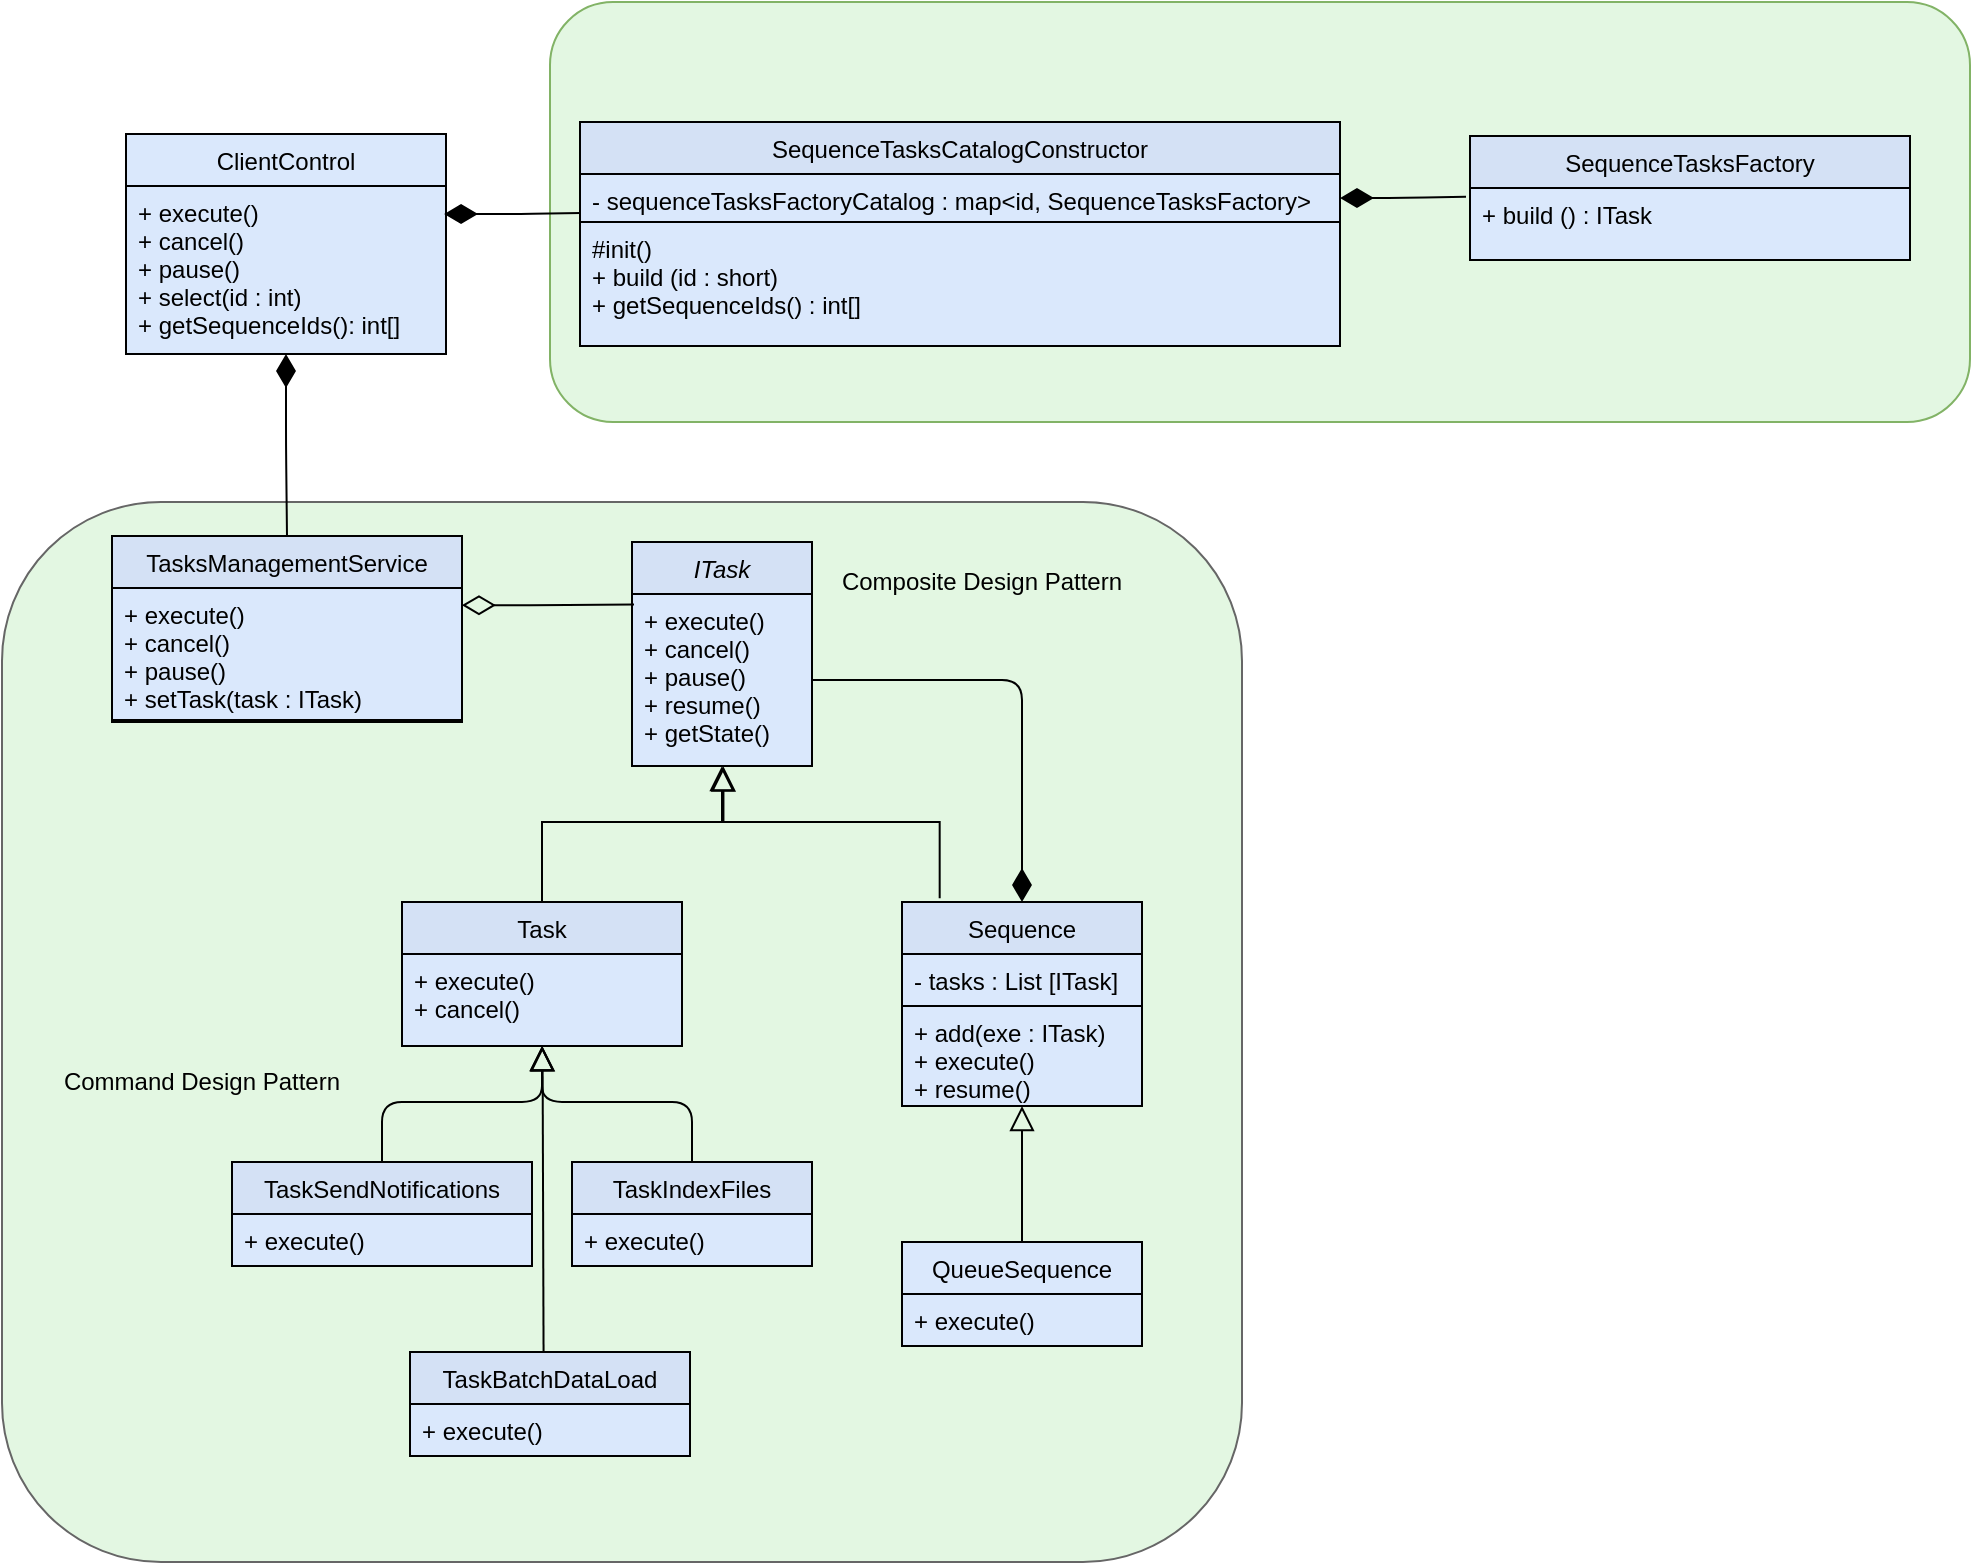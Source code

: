 <mxfile version="14.5.3" type="github">
  <diagram id="C5RBs43oDa-KdzZeNtuy" name="Page-1">
    <mxGraphModel dx="2152" dy="1904" grid="1" gridSize="10" guides="1" tooltips="1" connect="1" arrows="1" fold="1" page="1" pageScale="1" pageWidth="827" pageHeight="1169" math="0" shadow="0">
      <root>
        <mxCell id="WIyWlLk6GJQsqaUBKTNV-0" />
        <mxCell id="WIyWlLk6GJQsqaUBKTNV-1" parent="WIyWlLk6GJQsqaUBKTNV-0" />
        <mxCell id="v-YkRU_EQzXXgoIS1i0s-19" value="" style="rounded=1;whiteSpace=wrap;html=1;strokeColor=#666666;fontColor=#333333;fillColor=#E3F7E2;" vertex="1" parent="WIyWlLk6GJQsqaUBKTNV-1">
          <mxGeometry x="-54" y="100" width="620" height="530" as="geometry" />
        </mxCell>
        <mxCell id="v-YkRU_EQzXXgoIS1i0s-18" value="" style="rounded=1;whiteSpace=wrap;html=1;strokeColor=#82b366;fillColor=#E3F7E2;" vertex="1" parent="WIyWlLk6GJQsqaUBKTNV-1">
          <mxGeometry x="220" y="-150" width="710" height="210" as="geometry" />
        </mxCell>
        <mxCell id="zkfFHV4jXpPFQw0GAbJ--0" value="ITask" style="swimlane;fontStyle=2;align=center;verticalAlign=top;childLayout=stackLayout;horizontal=1;startSize=26;horizontalStack=0;resizeParent=1;resizeLast=0;collapsible=1;marginBottom=0;rounded=0;shadow=0;strokeWidth=1;fillColor=#D4E1F5;" parent="WIyWlLk6GJQsqaUBKTNV-1" vertex="1">
          <mxGeometry x="261" y="120" width="90" height="112" as="geometry">
            <mxRectangle x="230" y="140" width="160" height="26" as="alternateBounds" />
          </mxGeometry>
        </mxCell>
        <mxCell id="zkfFHV4jXpPFQw0GAbJ--5" value="+ execute()&#xa;+ cancel()&#xa;+ pause()&#xa;+ resume()&#xa;+ getState()" style="text;align=left;verticalAlign=top;spacingLeft=4;spacingRight=4;overflow=hidden;rotatable=0;points=[[0,0.5],[1,0.5]];portConstraint=eastwest;fillColor=#dae8fc;strokeColor=#000000;" parent="zkfFHV4jXpPFQw0GAbJ--0" vertex="1">
          <mxGeometry y="26" width="90" height="86" as="geometry" />
        </mxCell>
        <mxCell id="zkfFHV4jXpPFQw0GAbJ--6" value="Task" style="swimlane;fontStyle=0;align=center;verticalAlign=top;childLayout=stackLayout;horizontal=1;startSize=26;horizontalStack=0;resizeParent=1;resizeLast=0;collapsible=1;marginBottom=0;rounded=0;shadow=0;strokeWidth=1;fillColor=#D4E1F5;" parent="WIyWlLk6GJQsqaUBKTNV-1" vertex="1">
          <mxGeometry x="146" y="300" width="140" height="72" as="geometry">
            <mxRectangle x="130" y="380" width="160" height="26" as="alternateBounds" />
          </mxGeometry>
        </mxCell>
        <mxCell id="zkfFHV4jXpPFQw0GAbJ--10" value="+ execute()&#xa;+ cancel()" style="text;align=left;verticalAlign=top;spacingLeft=4;spacingRight=4;overflow=hidden;rotatable=0;points=[[0,0.5],[1,0.5]];portConstraint=eastwest;fontStyle=0;fillColor=#dae8fc;strokeColor=#000000;" parent="zkfFHV4jXpPFQw0GAbJ--6" vertex="1">
          <mxGeometry y="26" width="140" height="46" as="geometry" />
        </mxCell>
        <mxCell id="zkfFHV4jXpPFQw0GAbJ--12" value="" style="endArrow=block;endSize=10;endFill=0;shadow=0;strokeWidth=1;rounded=0;edgeStyle=elbowEdgeStyle;elbow=vertical;" parent="WIyWlLk6GJQsqaUBKTNV-1" source="zkfFHV4jXpPFQw0GAbJ--6" target="zkfFHV4jXpPFQw0GAbJ--0" edge="1">
          <mxGeometry width="160" relative="1" as="geometry">
            <mxPoint x="226" y="203" as="sourcePoint" />
            <mxPoint x="226" y="203" as="targetPoint" />
            <Array as="points">
              <mxPoint x="216" y="260" />
            </Array>
          </mxGeometry>
        </mxCell>
        <mxCell id="zkfFHV4jXpPFQw0GAbJ--13" value="TaskIndexFiles" style="swimlane;fontStyle=0;align=center;verticalAlign=top;childLayout=stackLayout;horizontal=1;startSize=26;horizontalStack=0;resizeParent=1;resizeLast=0;collapsible=1;marginBottom=0;rounded=0;shadow=0;strokeWidth=1;fillColor=#D4E1F5;" parent="WIyWlLk6GJQsqaUBKTNV-1" vertex="1">
          <mxGeometry x="231" y="430" width="120" height="52" as="geometry">
            <mxRectangle x="340" y="380" width="170" height="26" as="alternateBounds" />
          </mxGeometry>
        </mxCell>
        <mxCell id="j6-FKQegblNEumCKdTVI-0" value="+ execute()" style="text;align=left;verticalAlign=top;spacingLeft=4;spacingRight=4;overflow=hidden;rotatable=0;points=[[0,0.5],[1,0.5]];portConstraint=eastwest;fontStyle=0;fillColor=#dae8fc;strokeColor=#000000;" parent="zkfFHV4jXpPFQw0GAbJ--13" vertex="1">
          <mxGeometry y="26" width="120" height="26" as="geometry" />
        </mxCell>
        <mxCell id="j6-FKQegblNEumCKdTVI-1" value="TaskSendNotifications" style="swimlane;fontStyle=0;align=center;verticalAlign=top;childLayout=stackLayout;horizontal=1;startSize=26;horizontalStack=0;resizeParent=1;resizeLast=0;collapsible=1;marginBottom=0;rounded=0;shadow=0;strokeWidth=1;fillColor=#D4E1F5;" parent="WIyWlLk6GJQsqaUBKTNV-1" vertex="1">
          <mxGeometry x="61" y="430" width="150" height="52" as="geometry">
            <mxRectangle x="340" y="380" width="170" height="26" as="alternateBounds" />
          </mxGeometry>
        </mxCell>
        <mxCell id="j6-FKQegblNEumCKdTVI-3" value="+ execute()" style="text;align=left;verticalAlign=top;spacingLeft=4;spacingRight=4;overflow=hidden;rotatable=0;points=[[0,0.5],[1,0.5]];portConstraint=eastwest;fontStyle=0;fillColor=#dae8fc;strokeColor=#000000;" parent="j6-FKQegblNEumCKdTVI-1" vertex="1">
          <mxGeometry y="26" width="150" height="26" as="geometry" />
        </mxCell>
        <mxCell id="j6-FKQegblNEumCKdTVI-4" value="" style="endArrow=block;endSize=10;endFill=0;html=1;entryX=0.5;entryY=1;entryDx=0;entryDy=0;exitX=0.5;exitY=0;exitDx=0;exitDy=0;" parent="WIyWlLk6GJQsqaUBKTNV-1" source="j6-FKQegblNEumCKdTVI-1" target="zkfFHV4jXpPFQw0GAbJ--6" edge="1">
          <mxGeometry width="160" relative="1" as="geometry">
            <mxPoint x="386" y="700" as="sourcePoint" />
            <mxPoint x="546" y="700" as="targetPoint" />
            <Array as="points">
              <mxPoint x="136" y="400" />
              <mxPoint x="216" y="400" />
            </Array>
          </mxGeometry>
        </mxCell>
        <mxCell id="j6-FKQegblNEumCKdTVI-5" value="Sequence" style="swimlane;fontStyle=0;align=center;verticalAlign=top;childLayout=stackLayout;horizontal=1;startSize=26;horizontalStack=0;resizeParent=1;resizeLast=0;collapsible=1;marginBottom=0;rounded=0;shadow=0;strokeWidth=1;fillColor=#D4E1F5;" parent="WIyWlLk6GJQsqaUBKTNV-1" vertex="1">
          <mxGeometry x="396" y="300" width="120" height="102" as="geometry">
            <mxRectangle x="340" y="380" width="170" height="26" as="alternateBounds" />
          </mxGeometry>
        </mxCell>
        <mxCell id="j6-FKQegblNEumCKdTVI-8" value="- tasks : List [ITask]" style="text;align=left;verticalAlign=top;spacingLeft=4;spacingRight=4;overflow=hidden;rotatable=0;points=[[0,0.5],[1,0.5]];portConstraint=eastwest;fontStyle=0;fillColor=#dae8fc;strokeColor=#000000;" parent="j6-FKQegblNEumCKdTVI-5" vertex="1">
          <mxGeometry y="26" width="120" height="26" as="geometry" />
        </mxCell>
        <mxCell id="j6-FKQegblNEumCKdTVI-7" value="+ add(exe : ITask)&#xa;+ execute()&#xa;+ resume()&#xa;" style="text;align=left;verticalAlign=top;spacingLeft=4;spacingRight=4;overflow=hidden;rotatable=0;points=[[0,0.5],[1,0.5]];portConstraint=eastwest;fontStyle=0;fillColor=#dae8fc;strokeColor=#000000;" parent="j6-FKQegblNEumCKdTVI-5" vertex="1">
          <mxGeometry y="52" width="120" height="50" as="geometry" />
        </mxCell>
        <mxCell id="j6-FKQegblNEumCKdTVI-9" value="QueueSequence" style="swimlane;fontStyle=0;align=center;verticalAlign=top;childLayout=stackLayout;horizontal=1;startSize=26;horizontalStack=0;resizeParent=1;resizeLast=0;collapsible=1;marginBottom=0;rounded=0;shadow=0;strokeWidth=1;fillColor=#dae8fc;" parent="WIyWlLk6GJQsqaUBKTNV-1" vertex="1">
          <mxGeometry x="396" y="470" width="120" height="52" as="geometry">
            <mxRectangle x="340" y="380" width="170" height="26" as="alternateBounds" />
          </mxGeometry>
        </mxCell>
        <mxCell id="j6-FKQegblNEumCKdTVI-11" value="+ execute()" style="text;align=left;verticalAlign=top;spacingLeft=4;spacingRight=4;overflow=hidden;rotatable=0;points=[[0,0.5],[1,0.5]];portConstraint=eastwest;fontStyle=0;fillColor=#dae8fc;strokeColor=#000000;" parent="j6-FKQegblNEumCKdTVI-9" vertex="1">
          <mxGeometry y="26" width="120" height="26" as="geometry" />
        </mxCell>
        <mxCell id="j6-FKQegblNEumCKdTVI-12" value="" style="endArrow=block;endSize=10;endFill=0;html=1;entryX=0.5;entryY=1;entryDx=0;entryDy=0;exitX=0.5;exitY=0;exitDx=0;exitDy=0;" parent="WIyWlLk6GJQsqaUBKTNV-1" source="j6-FKQegblNEumCKdTVI-9" target="j6-FKQegblNEumCKdTVI-5" edge="1">
          <mxGeometry width="160" relative="1" as="geometry">
            <mxPoint x="226" y="380" as="sourcePoint" />
            <mxPoint x="386" y="380" as="targetPoint" />
          </mxGeometry>
        </mxCell>
        <mxCell id="j6-FKQegblNEumCKdTVI-13" value="" style="endArrow=block;endSize=10;endFill=0;html=1;entryX=0.5;entryY=1;entryDx=0;entryDy=0;exitX=0.5;exitY=0;exitDx=0;exitDy=0;" parent="WIyWlLk6GJQsqaUBKTNV-1" source="zkfFHV4jXpPFQw0GAbJ--13" target="zkfFHV4jXpPFQw0GAbJ--6" edge="1">
          <mxGeometry width="160" relative="1" as="geometry">
            <mxPoint x="171" y="440" as="sourcePoint" />
            <mxPoint x="191" y="380" as="targetPoint" />
            <Array as="points">
              <mxPoint x="291" y="400" />
              <mxPoint x="216" y="400" />
            </Array>
          </mxGeometry>
        </mxCell>
        <mxCell id="j6-FKQegblNEumCKdTVI-14" value="" style="endArrow=none;html=1;endSize=12;startArrow=diamondThin;startSize=14;startFill=1;edgeStyle=orthogonalEdgeStyle;align=left;verticalAlign=bottom;entryX=1;entryY=0.5;entryDx=0;entryDy=0;exitX=0.5;exitY=0;exitDx=0;exitDy=0;endFill=0;" parent="WIyWlLk6GJQsqaUBKTNV-1" source="j6-FKQegblNEumCKdTVI-5" target="zkfFHV4jXpPFQw0GAbJ--5" edge="1">
          <mxGeometry x="-1" y="3" relative="1" as="geometry">
            <mxPoint x="86" y="500" as="sourcePoint" />
            <mxPoint x="246" y="500" as="targetPoint" />
          </mxGeometry>
        </mxCell>
        <mxCell id="j6-FKQegblNEumCKdTVI-15" value="Composite Design Pattern" style="text;html=1;strokeColor=none;fillColor=none;align=center;verticalAlign=middle;whiteSpace=wrap;rounded=0;" parent="WIyWlLk6GJQsqaUBKTNV-1" vertex="1">
          <mxGeometry x="356" y="130" width="160" height="20" as="geometry" />
        </mxCell>
        <mxCell id="j6-FKQegblNEumCKdTVI-16" value="Command Design Pattern" style="text;html=1;strokeColor=none;fillColor=none;align=center;verticalAlign=middle;whiteSpace=wrap;rounded=0;" parent="WIyWlLk6GJQsqaUBKTNV-1" vertex="1">
          <mxGeometry x="-34" y="380" width="160" height="20" as="geometry" />
        </mxCell>
        <mxCell id="j6-FKQegblNEumCKdTVI-17" value="TaskBatchDataLoad" style="swimlane;fontStyle=0;align=center;verticalAlign=top;childLayout=stackLayout;horizontal=1;startSize=26;horizontalStack=0;resizeParent=1;resizeLast=0;collapsible=1;marginBottom=0;rounded=0;shadow=0;strokeWidth=1;fillColor=#D4E1F5;" parent="WIyWlLk6GJQsqaUBKTNV-1" vertex="1">
          <mxGeometry x="150" y="525" width="140" height="52" as="geometry">
            <mxRectangle x="130" y="380" width="160" height="26" as="alternateBounds" />
          </mxGeometry>
        </mxCell>
        <mxCell id="j6-FKQegblNEumCKdTVI-19" value="+ execute()" style="text;align=left;verticalAlign=top;spacingLeft=4;spacingRight=4;overflow=hidden;rotatable=0;points=[[0,0.5],[1,0.5]];portConstraint=eastwest;fontStyle=0;fillColor=#dae8fc;strokeColor=#000000;" parent="j6-FKQegblNEumCKdTVI-17" vertex="1">
          <mxGeometry y="26" width="140" height="26" as="geometry" />
        </mxCell>
        <mxCell id="j6-FKQegblNEumCKdTVI-20" value="" style="endArrow=block;endSize=10;endFill=0;html=1;exitX=0.477;exitY=-0.002;exitDx=0;exitDy=0;exitPerimeter=0;entryX=0.502;entryY=1.004;entryDx=0;entryDy=0;entryPerimeter=0;" parent="WIyWlLk6GJQsqaUBKTNV-1" source="j6-FKQegblNEumCKdTVI-17" edge="1" target="zkfFHV4jXpPFQw0GAbJ--10">
          <mxGeometry width="160" relative="1" as="geometry">
            <mxPoint x="196" y="420" as="sourcePoint" />
            <mxPoint x="216" y="370" as="targetPoint" />
          </mxGeometry>
        </mxCell>
        <mxCell id="j6-FKQegblNEumCKdTVI-21" value="TasksManagementService" style="swimlane;fontStyle=0;align=center;verticalAlign=top;childLayout=stackLayout;horizontal=1;startSize=26;horizontalStack=0;resizeParent=1;resizeLast=0;collapsible=1;marginBottom=0;rounded=0;shadow=0;strokeWidth=1;fillColor=#D4E1F5;" parent="WIyWlLk6GJQsqaUBKTNV-1" vertex="1">
          <mxGeometry x="1" y="117" width="175" height="93" as="geometry">
            <mxRectangle x="230" y="140" width="160" height="26" as="alternateBounds" />
          </mxGeometry>
        </mxCell>
        <mxCell id="j6-FKQegblNEumCKdTVI-23" value="+ execute()&#xa;+ cancel()&#xa;+ pause()&#xa;+ setTask(task : ITask)" style="text;align=left;verticalAlign=top;spacingLeft=4;spacingRight=4;overflow=hidden;rotatable=0;points=[[0,0.5],[1,0.5]];portConstraint=eastwest;fillColor=#dae8fc;strokeColor=#000000;" parent="j6-FKQegblNEumCKdTVI-21" vertex="1">
          <mxGeometry y="26" width="175" height="66" as="geometry" />
        </mxCell>
        <mxCell id="j6-FKQegblNEumCKdTVI-24" value="" style="endArrow=none;html=1;endSize=12;startArrow=diamondThin;startSize=14;startFill=0;edgeStyle=orthogonalEdgeStyle;align=left;verticalAlign=bottom;exitX=1;exitY=0.13;exitDx=0;exitDy=0;exitPerimeter=0;entryX=0.011;entryY=0.061;entryDx=0;entryDy=0;entryPerimeter=0;endFill=0;" parent="WIyWlLk6GJQsqaUBKTNV-1" source="j6-FKQegblNEumCKdTVI-23" target="zkfFHV4jXpPFQw0GAbJ--5" edge="1">
          <mxGeometry x="-1" y="3" relative="1" as="geometry">
            <mxPoint x="196" y="440" as="sourcePoint" />
            <mxPoint x="256" y="160" as="targetPoint" />
          </mxGeometry>
        </mxCell>
        <mxCell id="v-YkRU_EQzXXgoIS1i0s-0" value="ClientControl" style="swimlane;fontStyle=0;align=center;verticalAlign=top;childLayout=stackLayout;horizontal=1;startSize=26;horizontalStack=0;resizeParent=1;resizeLast=0;collapsible=1;marginBottom=0;rounded=0;shadow=0;strokeWidth=1;fillColor=#dae8fc;" vertex="1" parent="WIyWlLk6GJQsqaUBKTNV-1">
          <mxGeometry x="8" y="-84" width="160" height="110" as="geometry">
            <mxRectangle x="230" y="140" width="160" height="26" as="alternateBounds" />
          </mxGeometry>
        </mxCell>
        <mxCell id="v-YkRU_EQzXXgoIS1i0s-2" value="+ execute()&#xa;+ cancel()&#xa;+ pause()&#xa;+ select(id : int)&#xa;+ getSequenceIds(): int[]" style="text;align=left;verticalAlign=top;spacingLeft=4;spacingRight=4;overflow=hidden;rotatable=0;points=[[0,0.5],[1,0.5]];portConstraint=eastwest;fillColor=#dae8fc;strokeColor=#000000;" vertex="1" parent="v-YkRU_EQzXXgoIS1i0s-0">
          <mxGeometry y="26" width="160" height="84" as="geometry" />
        </mxCell>
        <mxCell id="v-YkRU_EQzXXgoIS1i0s-3" value="SequenceTasksCatalogConstructor" style="swimlane;fontStyle=0;align=center;verticalAlign=top;childLayout=stackLayout;horizontal=1;startSize=26;horizontalStack=0;resizeParent=1;resizeLast=0;collapsible=1;marginBottom=0;rounded=0;shadow=0;strokeWidth=1;fillColor=#D4E1F5;" vertex="1" parent="WIyWlLk6GJQsqaUBKTNV-1">
          <mxGeometry x="235" y="-90" width="380" height="112" as="geometry">
            <mxRectangle x="230" y="140" width="160" height="26" as="alternateBounds" />
          </mxGeometry>
        </mxCell>
        <mxCell id="v-YkRU_EQzXXgoIS1i0s-9" value="- sequenceTasksFactoryCatalog : map&lt;id, SequenceTasksFactory&gt;&#xa;" style="text;align=left;verticalAlign=top;spacingLeft=4;spacingRight=4;overflow=hidden;rotatable=0;points=[[0,0.5],[1,0.5]];portConstraint=eastwest;fillColor=#dae8fc;strokeColor=#000000;" vertex="1" parent="v-YkRU_EQzXXgoIS1i0s-3">
          <mxGeometry y="26" width="380" height="24" as="geometry" />
        </mxCell>
        <mxCell id="v-YkRU_EQzXXgoIS1i0s-5" value="#init()&#xa;+ build (id : short)&#xa;+ getSequenceIds() : int[]&#xa;" style="text;align=left;verticalAlign=top;spacingLeft=4;spacingRight=4;overflow=hidden;rotatable=0;points=[[0,0.5],[1,0.5]];portConstraint=eastwest;fillColor=#dae8fc;strokeColor=#000000;" vertex="1" parent="v-YkRU_EQzXXgoIS1i0s-3">
          <mxGeometry y="50" width="380" height="62" as="geometry" />
        </mxCell>
        <mxCell id="v-YkRU_EQzXXgoIS1i0s-6" value="SequenceTasksFactory" style="swimlane;fontStyle=0;align=center;verticalAlign=top;childLayout=stackLayout;horizontal=1;startSize=26;horizontalStack=0;resizeParent=1;resizeLast=0;collapsible=1;marginBottom=0;rounded=0;shadow=0;strokeWidth=1;fillColor=#D4E1F5;" vertex="1" parent="WIyWlLk6GJQsqaUBKTNV-1">
          <mxGeometry x="680" y="-83" width="220" height="62" as="geometry">
            <mxRectangle x="230" y="140" width="160" height="26" as="alternateBounds" />
          </mxGeometry>
        </mxCell>
        <mxCell id="v-YkRU_EQzXXgoIS1i0s-8" value="+ build () : ITask&#xa;" style="text;align=left;verticalAlign=top;spacingLeft=4;spacingRight=4;overflow=hidden;rotatable=0;points=[[0,0.5],[1,0.5]];portConstraint=eastwest;fillColor=#dae8fc;strokeColor=#000000;" vertex="1" parent="v-YkRU_EQzXXgoIS1i0s-6">
          <mxGeometry y="26" width="220" height="36" as="geometry" />
        </mxCell>
        <mxCell id="v-YkRU_EQzXXgoIS1i0s-15" value="" style="endArrow=none;html=1;endSize=12;startArrow=diamondThin;startSize=14;startFill=1;edgeStyle=orthogonalEdgeStyle;align=left;verticalAlign=bottom;entryX=0.5;entryY=0;entryDx=0;entryDy=0;endFill=0;exitX=0.5;exitY=1;exitDx=0;exitDy=0;exitPerimeter=0;" edge="1" parent="WIyWlLk6GJQsqaUBKTNV-1" source="v-YkRU_EQzXXgoIS1i0s-2" target="j6-FKQegblNEumCKdTVI-21">
          <mxGeometry x="-1" y="3" relative="1" as="geometry">
            <mxPoint x="30" y="20" as="sourcePoint" />
            <mxPoint x="335" y="207" as="targetPoint" />
          </mxGeometry>
        </mxCell>
        <mxCell id="v-YkRU_EQzXXgoIS1i0s-16" value="" style="endArrow=none;html=1;endSize=12;startArrow=diamondThin;startSize=14;startFill=1;edgeStyle=orthogonalEdgeStyle;align=left;verticalAlign=bottom;endFill=0;exitX=0.994;exitY=0.167;exitDx=0;exitDy=0;exitPerimeter=0;entryX=0.001;entryY=0.812;entryDx=0;entryDy=0;entryPerimeter=0;" edge="1" parent="WIyWlLk6GJQsqaUBKTNV-1" source="v-YkRU_EQzXXgoIS1i0s-2" target="v-YkRU_EQzXXgoIS1i0s-9">
          <mxGeometry x="-1" y="3" relative="1" as="geometry">
            <mxPoint x="72.5" y="20" as="sourcePoint" />
            <mxPoint x="220" y="-70" as="targetPoint" />
          </mxGeometry>
        </mxCell>
        <mxCell id="v-YkRU_EQzXXgoIS1i0s-17" value="" style="endArrow=none;html=1;endSize=12;startArrow=diamondThin;startSize=14;startFill=1;edgeStyle=orthogonalEdgeStyle;align=left;verticalAlign=bottom;endFill=0;entryX=-0.009;entryY=0.12;entryDx=0;entryDy=0;entryPerimeter=0;" edge="1" parent="WIyWlLk6GJQsqaUBKTNV-1" source="v-YkRU_EQzXXgoIS1i0s-9" target="v-YkRU_EQzXXgoIS1i0s-8">
          <mxGeometry x="-1" y="3" relative="1" as="geometry">
            <mxPoint x="650.0" y="59.022" as="sourcePoint" />
            <mxPoint x="736.43" y="59.488" as="targetPoint" />
          </mxGeometry>
        </mxCell>
        <mxCell id="v-YkRU_EQzXXgoIS1i0s-20" value="" style="endArrow=block;endSize=10;endFill=0;shadow=0;strokeWidth=1;rounded=0;edgeStyle=elbowEdgeStyle;elbow=vertical;exitX=0.157;exitY=-0.018;exitDx=0;exitDy=0;exitPerimeter=0;entryX=0.508;entryY=1.003;entryDx=0;entryDy=0;entryPerimeter=0;" edge="1" parent="WIyWlLk6GJQsqaUBKTNV-1" source="j6-FKQegblNEumCKdTVI-5" target="zkfFHV4jXpPFQw0GAbJ--5">
          <mxGeometry width="160" relative="1" as="geometry">
            <mxPoint x="414.84" y="317.84" as="sourcePoint" />
            <mxPoint x="306" y="240" as="targetPoint" />
            <Array as="points">
              <mxPoint x="366" y="260" />
            </Array>
          </mxGeometry>
        </mxCell>
      </root>
    </mxGraphModel>
  </diagram>
</mxfile>
